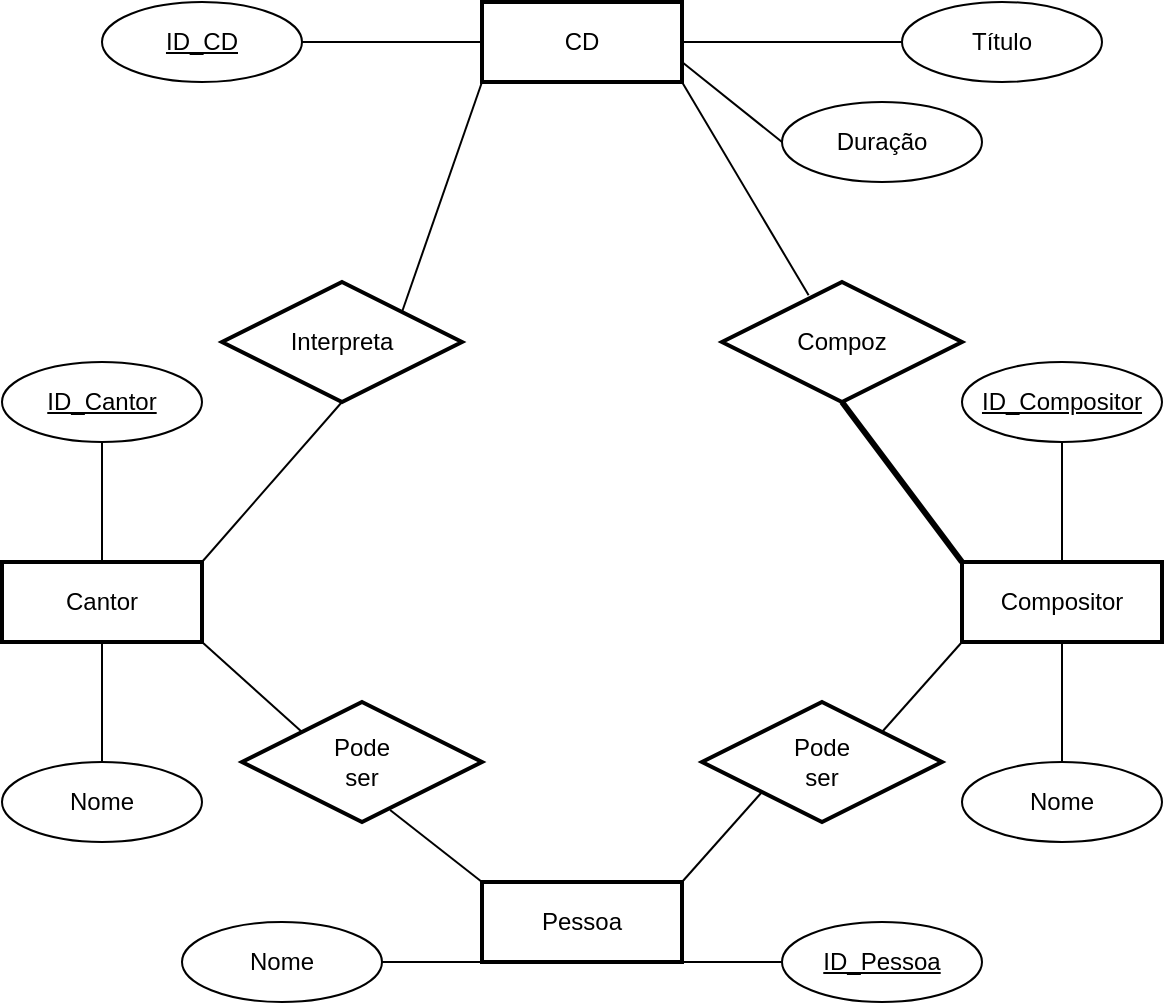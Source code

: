 <mxfile version="21.0.6" type="google"><diagram id="R2lEEEUBdFMjLlhIrx00" name="Page-1"><mxGraphModel grid="1" page="1" gridSize="10" guides="1" tooltips="1" connect="1" arrows="1" fold="1" pageScale="1" pageWidth="850" pageHeight="1100" math="0" shadow="0" extFonts="Permanent Marker^https://fonts.googleapis.com/css?family=Permanent+Marker"><root><mxCell id="0"/><mxCell id="1" parent="0"/><mxCell id="ySw9hygXBKQ1HXh7yFQN-8" style="rounded=0;orthogonalLoop=1;jettySize=auto;html=1;exitX=0;exitY=0;exitDx=0;exitDy=0;strokeColor=default;endArrow=none;endFill=0;startArrow=none;startFill=0;strokeWidth=3;entryX=0.5;entryY=1;entryDx=0;entryDy=0;" edge="1" parent="1" source="ySw9hygXBKQ1HXh7yFQN-1" target="ySw9hygXBKQ1HXh7yFQN-7"><mxGeometry relative="1" as="geometry"/></mxCell><mxCell id="ySw9hygXBKQ1HXh7yFQN-20" style="rounded=0;orthogonalLoop=1;jettySize=auto;html=1;exitX=0.5;exitY=1;exitDx=0;exitDy=0;entryX=0.5;entryY=0;entryDx=0;entryDy=0;endArrow=none;endFill=0;" edge="1" parent="1" source="ySw9hygXBKQ1HXh7yFQN-1" target="ySw9hygXBKQ1HXh7yFQN-17"><mxGeometry relative="1" as="geometry"/></mxCell><mxCell id="HyLlqd9ReuqLzedryXmQ-7" style="rounded=0;orthogonalLoop=1;jettySize=auto;html=1;exitX=0;exitY=1;exitDx=0;exitDy=0;entryX=1;entryY=0;entryDx=0;entryDy=0;endArrow=none;endFill=0;" edge="1" parent="1" source="ySw9hygXBKQ1HXh7yFQN-1" target="HyLlqd9ReuqLzedryXmQ-4"><mxGeometry relative="1" as="geometry"/></mxCell><mxCell id="ySw9hygXBKQ1HXh7yFQN-1" value="Compositor" style="whiteSpace=wrap;html=1;align=center;strokeWidth=2;" vertex="1" parent="1"><mxGeometry x="540" y="640" width="100" height="40" as="geometry"/></mxCell><mxCell id="ySw9hygXBKQ1HXh7yFQN-2" value="CD" style="whiteSpace=wrap;html=1;align=center;strokeWidth=2;" vertex="1" parent="1"><mxGeometry x="300" y="360" width="100" height="40" as="geometry"/></mxCell><mxCell id="HyLlqd9ReuqLzedryXmQ-5" style="rounded=0;orthogonalLoop=1;jettySize=auto;html=1;exitX=0;exitY=0;exitDx=0;exitDy=0;entryX=0.617;entryY=0.9;entryDx=0;entryDy=0;entryPerimeter=0;endArrow=none;endFill=0;" edge="1" parent="1" source="ySw9hygXBKQ1HXh7yFQN-3" target="HyLlqd9ReuqLzedryXmQ-3"><mxGeometry relative="1" as="geometry"/></mxCell><mxCell id="ySw9hygXBKQ1HXh7yFQN-3" value="Pessoa" style="whiteSpace=wrap;html=1;align=center;strokeWidth=2;" vertex="1" parent="1"><mxGeometry x="300" y="800" width="100" height="40" as="geometry"/></mxCell><mxCell id="ySw9hygXBKQ1HXh7yFQN-9" style="rounded=0;orthogonalLoop=1;jettySize=auto;html=1;exitX=0.361;exitY=0.111;exitDx=0;exitDy=0;entryX=1;entryY=1;entryDx=0;entryDy=0;endArrow=none;endFill=0;exitPerimeter=0;" edge="1" parent="1" source="ySw9hygXBKQ1HXh7yFQN-7" target="ySw9hygXBKQ1HXh7yFQN-2"><mxGeometry relative="1" as="geometry"><mxPoint x="520" y="577.32" as="targetPoint"/></mxGeometry></mxCell><mxCell id="ySw9hygXBKQ1HXh7yFQN-7" value="Compoz" style="shape=rhombus;perimeter=rhombusPerimeter;whiteSpace=wrap;html=1;align=center;gradientColor=none;strokeWidth=2;" vertex="1" parent="1"><mxGeometry x="420" y="500" width="120" height="60" as="geometry"/></mxCell><mxCell id="ySw9hygXBKQ1HXh7yFQN-16" style="rounded=0;orthogonalLoop=1;jettySize=auto;html=1;exitX=0.5;exitY=1;exitDx=0;exitDy=0;entryX=0.5;entryY=0;entryDx=0;entryDy=0;endArrow=none;endFill=0;" edge="1" parent="1" source="ySw9hygXBKQ1HXh7yFQN-14" target="ySw9hygXBKQ1HXh7yFQN-1"><mxGeometry relative="1" as="geometry"/></mxCell><mxCell id="ySw9hygXBKQ1HXh7yFQN-14" value="ID_Compositor" style="ellipse;whiteSpace=wrap;html=1;align=center;fontStyle=4;" vertex="1" parent="1"><mxGeometry x="540" y="540" width="100" height="40" as="geometry"/></mxCell><mxCell id="ySw9hygXBKQ1HXh7yFQN-17" value="Nome" style="ellipse;whiteSpace=wrap;html=1;align=center;" vertex="1" parent="1"><mxGeometry x="540" y="740" width="100" height="40" as="geometry"/></mxCell><mxCell id="ySw9hygXBKQ1HXh7yFQN-22" style="rounded=0;orthogonalLoop=1;jettySize=auto;html=1;exitX=1;exitY=0.5;exitDx=0;exitDy=0;endArrow=none;endFill=0;entryX=0;entryY=0.5;entryDx=0;entryDy=0;" edge="1" parent="1" source="ySw9hygXBKQ1HXh7yFQN-21" target="ySw9hygXBKQ1HXh7yFQN-2"><mxGeometry relative="1" as="geometry"><mxPoint x="295" y="370" as="targetPoint"/></mxGeometry></mxCell><mxCell id="ySw9hygXBKQ1HXh7yFQN-21" value="ID_CD" style="ellipse;whiteSpace=wrap;html=1;align=center;fontStyle=4;" vertex="1" parent="1"><mxGeometry x="110" y="360" width="100" height="40" as="geometry"/></mxCell><mxCell id="ySw9hygXBKQ1HXh7yFQN-24" style="rounded=0;orthogonalLoop=1;jettySize=auto;html=1;exitX=0;exitY=0.5;exitDx=0;exitDy=0;entryX=1;entryY=1;entryDx=0;entryDy=0;endArrow=none;endFill=0;" edge="1" parent="1" source="ySw9hygXBKQ1HXh7yFQN-23" target="ySw9hygXBKQ1HXh7yFQN-3"><mxGeometry relative="1" as="geometry"/></mxCell><mxCell id="ySw9hygXBKQ1HXh7yFQN-23" value="ID_Pessoa" style="ellipse;whiteSpace=wrap;html=1;align=center;fontStyle=4;" vertex="1" parent="1"><mxGeometry x="450" y="820" width="100" height="40" as="geometry"/></mxCell><mxCell id="ySw9hygXBKQ1HXh7yFQN-26" style="rounded=0;orthogonalLoop=1;jettySize=auto;html=1;exitX=1;exitY=0.5;exitDx=0;exitDy=0;entryX=0;entryY=1;entryDx=0;entryDy=0;endArrow=none;endFill=0;" edge="1" parent="1" source="ySw9hygXBKQ1HXh7yFQN-25" target="ySw9hygXBKQ1HXh7yFQN-3"><mxGeometry relative="1" as="geometry"/></mxCell><mxCell id="ySw9hygXBKQ1HXh7yFQN-25" value="Nome" style="ellipse;whiteSpace=wrap;html=1;align=center;" vertex="1" parent="1"><mxGeometry x="150" y="820" width="100" height="40" as="geometry"/></mxCell><mxCell id="ySw9hygXBKQ1HXh7yFQN-59" style="rounded=0;orthogonalLoop=1;jettySize=auto;html=1;exitX=0;exitY=0.5;exitDx=0;exitDy=0;endArrow=none;endFill=0;entryX=1;entryY=0.5;entryDx=0;entryDy=0;" edge="1" parent="1" source="ySw9hygXBKQ1HXh7yFQN-58" target="ySw9hygXBKQ1HXh7yFQN-2"><mxGeometry relative="1" as="geometry"><mxPoint x="305" y="370" as="targetPoint"/></mxGeometry></mxCell><mxCell id="ySw9hygXBKQ1HXh7yFQN-58" value="Título" style="ellipse;whiteSpace=wrap;html=1;align=center;" vertex="1" parent="1"><mxGeometry x="510" y="360" width="100" height="40" as="geometry"/></mxCell><mxCell id="ChFmZmWFxWindnK0izH6-34" value="Cantor" style="whiteSpace=wrap;html=1;align=center;strokeWidth=2;" vertex="1" parent="1"><mxGeometry x="60" y="640" width="100" height="40" as="geometry"/></mxCell><mxCell id="ChFmZmWFxWindnK0izH6-36" style="rounded=0;orthogonalLoop=1;jettySize=auto;html=1;exitX=0.5;exitY=1;exitDx=0;exitDy=0;entryX=0.5;entryY=0;entryDx=0;entryDy=0;endArrow=none;endFill=0;" edge="1" parent="1" source="ChFmZmWFxWindnK0izH6-35" target="ChFmZmWFxWindnK0izH6-34"><mxGeometry relative="1" as="geometry"/></mxCell><mxCell id="ChFmZmWFxWindnK0izH6-35" value="ID_Cantor" style="ellipse;whiteSpace=wrap;html=1;align=center;fontStyle=4;" vertex="1" parent="1"><mxGeometry x="60" y="540" width="100" height="40" as="geometry"/></mxCell><mxCell id="ChFmZmWFxWindnK0izH6-43" style="rounded=0;orthogonalLoop=1;jettySize=auto;html=1;entryX=0.5;entryY=1;entryDx=0;entryDy=0;endArrow=none;endFill=0;exitX=0.5;exitY=0;exitDx=0;exitDy=0;" edge="1" parent="1" source="ChFmZmWFxWindnK0izH6-37" target="ChFmZmWFxWindnK0izH6-34"><mxGeometry relative="1" as="geometry"/></mxCell><mxCell id="ChFmZmWFxWindnK0izH6-37" value="Nome" style="ellipse;whiteSpace=wrap;html=1;align=center;" vertex="1" parent="1"><mxGeometry x="60" y="740" width="100" height="40" as="geometry"/></mxCell><mxCell id="ChFmZmWFxWindnK0izH6-51" style="rounded=0;orthogonalLoop=1;jettySize=auto;html=1;exitX=1;exitY=0;exitDx=0;exitDy=0;entryX=0;entryY=1;entryDx=0;entryDy=0;strokeWidth=1;endArrow=none;endFill=0;" edge="1" parent="1" source="ChFmZmWFxWindnK0izH6-49" target="ySw9hygXBKQ1HXh7yFQN-2"><mxGeometry relative="1" as="geometry"/></mxCell><mxCell id="ChFmZmWFxWindnK0izH6-52" style="rounded=0;orthogonalLoop=1;jettySize=auto;html=1;exitX=0.5;exitY=1;exitDx=0;exitDy=0;entryX=1;entryY=0;entryDx=0;entryDy=0;endArrow=none;endFill=0;strokeWidth=1;" edge="1" parent="1" source="ChFmZmWFxWindnK0izH6-49" target="ChFmZmWFxWindnK0izH6-34"><mxGeometry relative="1" as="geometry"/></mxCell><mxCell id="ChFmZmWFxWindnK0izH6-49" value="Interpreta" style="shape=rhombus;perimeter=rhombusPerimeter;whiteSpace=wrap;html=1;align=center;gradientColor=none;strokeWidth=2;" vertex="1" parent="1"><mxGeometry x="170" y="500" width="120" height="60" as="geometry"/></mxCell><mxCell id="ChFmZmWFxWindnK0izH6-54" style="rounded=0;orthogonalLoop=1;jettySize=auto;html=1;exitX=0;exitY=0.5;exitDx=0;exitDy=0;entryX=1;entryY=0.75;entryDx=0;entryDy=0;endArrow=none;endFill=0;" edge="1" parent="1" source="ChFmZmWFxWindnK0izH6-53" target="ySw9hygXBKQ1HXh7yFQN-2"><mxGeometry relative="1" as="geometry"/></mxCell><mxCell id="ChFmZmWFxWindnK0izH6-53" value="Duração" style="ellipse;whiteSpace=wrap;html=1;align=center;" vertex="1" parent="1"><mxGeometry x="450" y="410" width="100" height="40" as="geometry"/></mxCell><mxCell id="HyLlqd9ReuqLzedryXmQ-6" style="rounded=0;orthogonalLoop=1;jettySize=auto;html=1;exitX=0;exitY=0;exitDx=0;exitDy=0;entryX=1;entryY=1;entryDx=0;entryDy=0;endArrow=none;endFill=0;" edge="1" parent="1" source="HyLlqd9ReuqLzedryXmQ-3" target="ChFmZmWFxWindnK0izH6-34"><mxGeometry relative="1" as="geometry"/></mxCell><mxCell id="HyLlqd9ReuqLzedryXmQ-3" value="Pode&lt;br&gt;ser" style="shape=rhombus;perimeter=rhombusPerimeter;whiteSpace=wrap;html=1;align=center;gradientColor=none;strokeWidth=2;" vertex="1" parent="1"><mxGeometry x="180" y="710" width="120" height="60" as="geometry"/></mxCell><mxCell id="HyLlqd9ReuqLzedryXmQ-8" style="rounded=0;orthogonalLoop=1;jettySize=auto;html=1;exitX=0;exitY=1;exitDx=0;exitDy=0;entryX=1;entryY=0;entryDx=0;entryDy=0;endArrow=none;endFill=0;" edge="1" parent="1" source="HyLlqd9ReuqLzedryXmQ-4" target="ySw9hygXBKQ1HXh7yFQN-3"><mxGeometry relative="1" as="geometry"/></mxCell><mxCell id="HyLlqd9ReuqLzedryXmQ-4" value="Pode&lt;br&gt;ser" style="shape=rhombus;perimeter=rhombusPerimeter;whiteSpace=wrap;html=1;align=center;gradientColor=none;strokeWidth=2;" vertex="1" parent="1"><mxGeometry x="410" y="710" width="120" height="60" as="geometry"/></mxCell></root></mxGraphModel></diagram></mxfile>